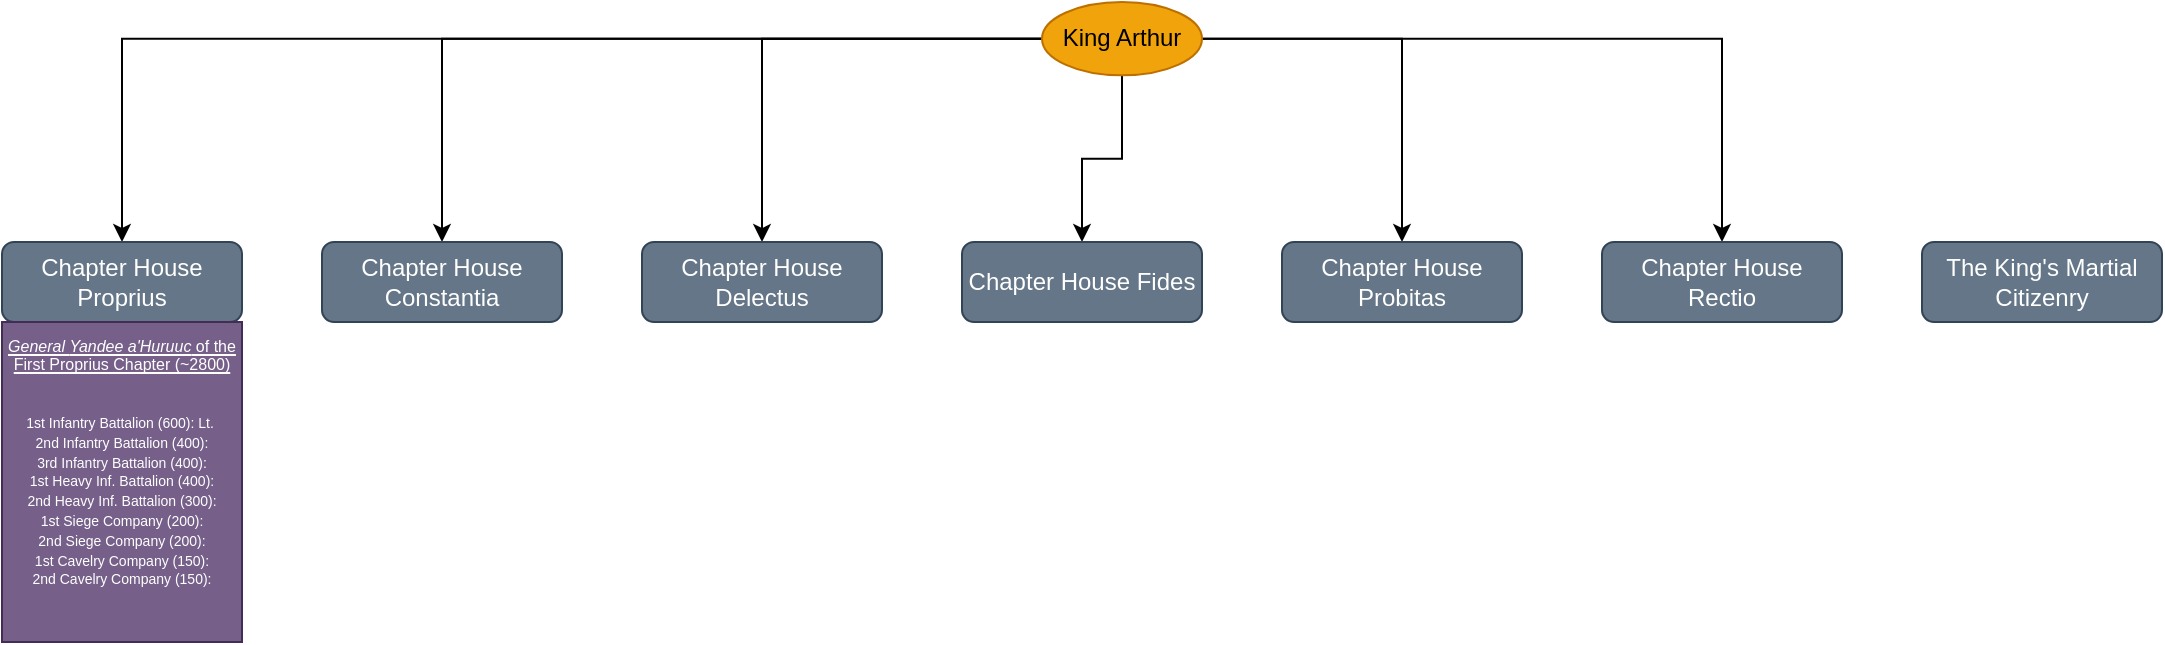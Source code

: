 <mxfile version="24.2.5" type="device">
  <diagram name="Page-1" id="vaaE-TzV1ldjhuw6Nl8k">
    <mxGraphModel dx="840" dy="788" grid="1" gridSize="10" guides="1" tooltips="1" connect="0" arrows="1" fold="1" page="1" pageScale="1" pageWidth="1100" pageHeight="850" math="0" shadow="0">
      <root>
        <mxCell id="0" />
        <mxCell id="1" parent="0" />
        <mxCell id="9_GGDiPJYG0LoLFztz67-10" style="edgeStyle=orthogonalEdgeStyle;rounded=0;orthogonalLoop=1;jettySize=auto;html=1;entryX=0.5;entryY=0;entryDx=0;entryDy=0;" edge="1" parent="1" source="9_GGDiPJYG0LoLFztz67-1" target="9_GGDiPJYG0LoLFztz67-8">
          <mxGeometry relative="1" as="geometry" />
        </mxCell>
        <mxCell id="9_GGDiPJYG0LoLFztz67-11" style="edgeStyle=orthogonalEdgeStyle;rounded=0;orthogonalLoop=1;jettySize=auto;html=1;entryX=0.5;entryY=0;entryDx=0;entryDy=0;" edge="1" parent="1" source="9_GGDiPJYG0LoLFztz67-1" target="9_GGDiPJYG0LoLFztz67-6">
          <mxGeometry relative="1" as="geometry" />
        </mxCell>
        <mxCell id="9_GGDiPJYG0LoLFztz67-12" style="edgeStyle=orthogonalEdgeStyle;rounded=0;orthogonalLoop=1;jettySize=auto;html=1;entryX=0.5;entryY=0;entryDx=0;entryDy=0;" edge="1" parent="1" source="9_GGDiPJYG0LoLFztz67-1" target="9_GGDiPJYG0LoLFztz67-5">
          <mxGeometry relative="1" as="geometry" />
        </mxCell>
        <mxCell id="9_GGDiPJYG0LoLFztz67-13" style="edgeStyle=orthogonalEdgeStyle;rounded=0;orthogonalLoop=1;jettySize=auto;html=1;entryX=0.5;entryY=0;entryDx=0;entryDy=0;" edge="1" parent="1" source="9_GGDiPJYG0LoLFztz67-1" target="9_GGDiPJYG0LoLFztz67-3">
          <mxGeometry relative="1" as="geometry" />
        </mxCell>
        <mxCell id="9_GGDiPJYG0LoLFztz67-14" style="edgeStyle=orthogonalEdgeStyle;rounded=0;orthogonalLoop=1;jettySize=auto;html=1;entryX=0.5;entryY=0;entryDx=0;entryDy=0;" edge="1" parent="1" source="9_GGDiPJYG0LoLFztz67-1" target="9_GGDiPJYG0LoLFztz67-4">
          <mxGeometry relative="1" as="geometry" />
        </mxCell>
        <mxCell id="9_GGDiPJYG0LoLFztz67-15" style="edgeStyle=orthogonalEdgeStyle;rounded=0;orthogonalLoop=1;jettySize=auto;html=1;entryX=0.5;entryY=0;entryDx=0;entryDy=0;" edge="1" parent="1" source="9_GGDiPJYG0LoLFztz67-1" target="9_GGDiPJYG0LoLFztz67-7">
          <mxGeometry relative="1" as="geometry" />
        </mxCell>
        <mxCell id="9_GGDiPJYG0LoLFztz67-1" value="King Arthur" style="ellipse;whiteSpace=wrap;html=1;fontSize=12;fillColor=#f0a30a;fontColor=#000000;strokeColor=#BD7000;" vertex="1" parent="1">
          <mxGeometry x="520" width="80" height="36.67" as="geometry" />
        </mxCell>
        <mxCell id="9_GGDiPJYG0LoLFztz67-3" value="Chapter House Fides" style="rounded=1;whiteSpace=wrap;html=1;fillColor=#647687;fontColor=#ffffff;strokeColor=#314354;" vertex="1" parent="1">
          <mxGeometry x="480" y="120" width="120" height="40" as="geometry" />
        </mxCell>
        <mxCell id="9_GGDiPJYG0LoLFztz67-4" value="Chapter House Probitas" style="rounded=1;whiteSpace=wrap;html=1;fillColor=#647687;fontColor=#ffffff;strokeColor=#314354;" vertex="1" parent="1">
          <mxGeometry x="640" y="120" width="120" height="40" as="geometry" />
        </mxCell>
        <mxCell id="9_GGDiPJYG0LoLFztz67-5" value="Chapter House Delectus" style="rounded=1;whiteSpace=wrap;html=1;fillColor=#647687;fontColor=#ffffff;strokeColor=#314354;" vertex="1" parent="1">
          <mxGeometry x="320" y="120" width="120" height="40" as="geometry" />
        </mxCell>
        <mxCell id="9_GGDiPJYG0LoLFztz67-6" value="Chapter House Constantia" style="rounded=1;whiteSpace=wrap;html=1;fillColor=#647687;fontColor=#ffffff;strokeColor=#314354;" vertex="1" parent="1">
          <mxGeometry x="160" y="120" width="120" height="40" as="geometry" />
        </mxCell>
        <mxCell id="9_GGDiPJYG0LoLFztz67-7" value="Chapter House Rectio" style="rounded=1;whiteSpace=wrap;html=1;fillColor=#647687;fontColor=#ffffff;strokeColor=#314354;" vertex="1" parent="1">
          <mxGeometry x="800" y="120" width="120" height="40" as="geometry" />
        </mxCell>
        <mxCell id="9_GGDiPJYG0LoLFztz67-8" value="Chapter House Proprius" style="rounded=1;whiteSpace=wrap;html=1;fillColor=#647687;fontColor=#ffffff;strokeColor=#314354;" vertex="1" parent="1">
          <mxGeometry y="120" width="120" height="40" as="geometry" />
        </mxCell>
        <mxCell id="9_GGDiPJYG0LoLFztz67-9" value="The King&#39;s Martial Citizenry" style="rounded=1;whiteSpace=wrap;html=1;fillColor=#647687;fontColor=#ffffff;strokeColor=#314354;" vertex="1" parent="1">
          <mxGeometry x="960" y="120" width="120" height="40" as="geometry" />
        </mxCell>
        <mxCell id="9_GGDiPJYG0LoLFztz67-17" value="&lt;u&gt;&lt;i&gt;General&amp;nbsp;&lt;/i&gt;&lt;span style=&quot;background-color: initial;&quot;&gt;&lt;i&gt;Yandee a&#39;Huruuc&lt;/i&gt; of the First Proprius Chapter (~2800)&lt;/span&gt;&lt;/u&gt;&lt;div&gt;&lt;u&gt;&lt;br&gt;&lt;/u&gt;&lt;/div&gt;&lt;div&gt;&lt;u&gt;&lt;br&gt;&lt;/u&gt;&lt;/div&gt;&lt;div style=&quot;line-height: 140%; font-size: 7px;&quot;&gt;&lt;font style=&quot;font-size: 7px;&quot;&gt;1st Infantry Battalion (600): Lt.&amp;nbsp;&lt;/font&gt;&lt;/div&gt;&lt;div style=&quot;line-height: 140%; font-size: 7px;&quot;&gt;&lt;font style=&quot;font-size: 7px;&quot;&gt;2nd&amp;nbsp;&lt;span style=&quot;background-color: initial;&quot;&gt;Infantry&lt;/span&gt;&lt;span style=&quot;background-color: initial;&quot;&gt;&amp;nbsp;&lt;/span&gt;Battalion&lt;span style=&quot;background-color: initial;&quot;&gt;&amp;nbsp;(400):&lt;/span&gt;&lt;/font&gt;&lt;/div&gt;&lt;div style=&quot;line-height: 140%; font-size: 7px;&quot;&gt;&lt;font style=&quot;font-size: 7px;&quot;&gt;3rd&amp;nbsp;&lt;span style=&quot;background-color: initial;&quot;&gt;Infantry&lt;/span&gt;&lt;span style=&quot;background-color: initial;&quot;&gt;&amp;nbsp;&lt;/span&gt;Battalion&lt;span style=&quot;background-color: initial;&quot;&gt;&amp;nbsp;(400):&lt;/span&gt;&lt;/font&gt;&lt;/div&gt;&lt;div style=&quot;line-height: 140%; font-size: 7px;&quot;&gt;&lt;span style=&quot;background-color: initial;&quot;&gt;&lt;font style=&quot;font-size: 7px;&quot;&gt;1st Heavy Inf. Battalion (400):&lt;/font&gt;&lt;/span&gt;&lt;/div&gt;&lt;div style=&quot;line-height: 140%; font-size: 7px;&quot;&gt;&lt;span style=&quot;background-color: initial;&quot;&gt;&lt;font style=&quot;font-size: 7px;&quot;&gt;2nd Heavy Inf. Battalion (300):&lt;/font&gt;&lt;/span&gt;&lt;/div&gt;&lt;div style=&quot;line-height: 140%; font-size: 7px;&quot;&gt;&lt;font style=&quot;font-size: 7px;&quot;&gt;1st Siege Company&amp;nbsp;&lt;span style=&quot;background-color: initial;&quot;&gt;(200):&lt;/span&gt;&lt;/font&gt;&lt;/div&gt;&lt;div style=&quot;line-height: 140%; font-size: 7px;&quot;&gt;&lt;span style=&quot;background-color: initial;&quot;&gt;&lt;font style=&quot;font-size: 7px;&quot;&gt;2nd Siege Company (200):&lt;/font&gt;&lt;/span&gt;&lt;/div&gt;&lt;div style=&quot;line-height: 140%; font-size: 7px;&quot;&gt;&lt;font style=&quot;font-size: 7px;&quot;&gt;1st Cavelry Company (150):&lt;/font&gt;&lt;/div&gt;&lt;div style=&quot;line-height: 140%; font-size: 7px;&quot;&gt;&lt;font style=&quot;font-size: 7px;&quot;&gt;2nd Cavelry Company (150):&lt;/font&gt;&lt;/div&gt;&lt;div&gt;&lt;br&gt;&lt;/div&gt;&lt;div&gt;&lt;br&gt;&lt;/div&gt;" style="rounded=0;whiteSpace=wrap;html=1;fillColor=#76608a;fontColor=#ffffff;strokeColor=#432D57;fontSize=8;" vertex="1" parent="1">
          <mxGeometry y="160" width="120" height="160" as="geometry" />
        </mxCell>
      </root>
    </mxGraphModel>
  </diagram>
</mxfile>
